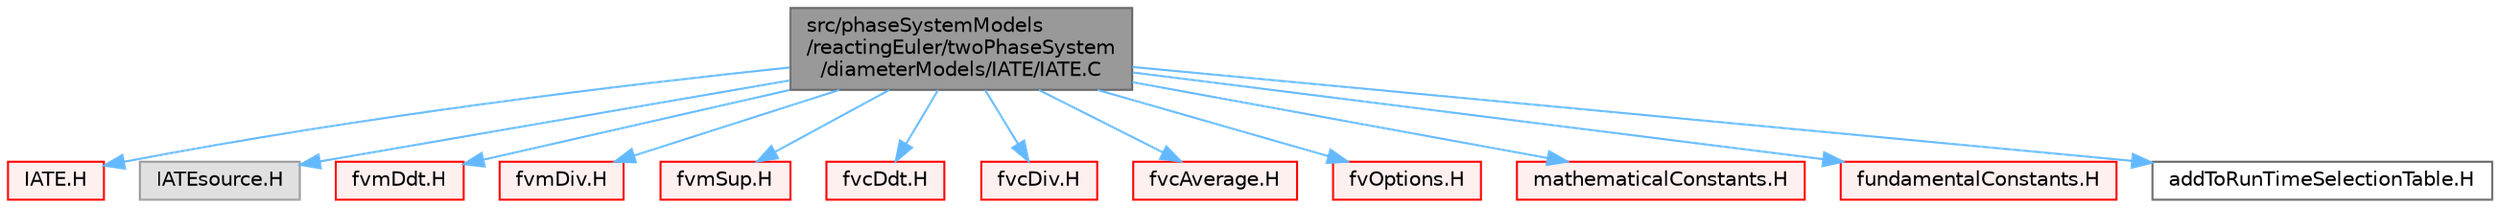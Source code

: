 digraph "src/phaseSystemModels/reactingEuler/twoPhaseSystem/diameterModels/IATE/IATE.C"
{
 // LATEX_PDF_SIZE
  bgcolor="transparent";
  edge [fontname=Helvetica,fontsize=10,labelfontname=Helvetica,labelfontsize=10];
  node [fontname=Helvetica,fontsize=10,shape=box,height=0.2,width=0.4];
  Node1 [id="Node000001",label="src/phaseSystemModels\l/reactingEuler/twoPhaseSystem\l/diameterModels/IATE/IATE.C",height=0.2,width=0.4,color="gray40", fillcolor="grey60", style="filled", fontcolor="black",tooltip=" "];
  Node1 -> Node2 [id="edge1_Node000001_Node000002",color="steelblue1",style="solid",tooltip=" "];
  Node2 [id="Node000002",label="IATE.H",height=0.2,width=0.4,color="red", fillcolor="#FFF0F0", style="filled",URL="$reactingEuler_2twoPhaseSystem_2diameterModels_2IATE_2IATE_8H.html",tooltip=" "];
  Node1 -> Node4 [id="edge2_Node000001_Node000004",color="steelblue1",style="solid",tooltip=" "];
  Node4 [id="Node000004",label="IATEsource.H",height=0.2,width=0.4,color="grey60", fillcolor="#E0E0E0", style="filled",tooltip=" "];
  Node1 -> Node5 [id="edge3_Node000001_Node000005",color="steelblue1",style="solid",tooltip=" "];
  Node5 [id="Node000005",label="fvmDdt.H",height=0.2,width=0.4,color="red", fillcolor="#FFF0F0", style="filled",URL="$fvmDdt_8H.html",tooltip="Calculate the matrix for the first temporal derivative."];
  Node1 -> Node398 [id="edge4_Node000001_Node000398",color="steelblue1",style="solid",tooltip=" "];
  Node398 [id="Node000398",label="fvmDiv.H",height=0.2,width=0.4,color="red", fillcolor="#FFF0F0", style="filled",URL="$fvmDiv_8H.html",tooltip="Calculate the matrix for the divergence of the given field and flux."];
  Node1 -> Node400 [id="edge5_Node000001_Node000400",color="steelblue1",style="solid",tooltip=" "];
  Node400 [id="Node000400",label="fvmSup.H",height=0.2,width=0.4,color="red", fillcolor="#FFF0F0", style="filled",URL="$fvmSup_8H.html",tooltip="Calculate the finiteVolume matrix for implicit and explicit sources."];
  Node1 -> Node403 [id="edge6_Node000001_Node000403",color="steelblue1",style="solid",tooltip=" "];
  Node403 [id="Node000403",label="fvcDdt.H",height=0.2,width=0.4,color="red", fillcolor="#FFF0F0", style="filled",URL="$fvcDdt_8H.html",tooltip="Calculate the first temporal derivative."];
  Node1 -> Node407 [id="edge7_Node000001_Node000407",color="steelblue1",style="solid",tooltip=" "];
  Node407 [id="Node000407",label="fvcDiv.H",height=0.2,width=0.4,color="red", fillcolor="#FFF0F0", style="filled",URL="$fvcDiv_8H.html",tooltip="Calculate the divergence of the given field."];
  Node1 -> Node408 [id="edge8_Node000001_Node000408",color="steelblue1",style="solid",tooltip=" "];
  Node408 [id="Node000408",label="fvcAverage.H",height=0.2,width=0.4,color="red", fillcolor="#FFF0F0", style="filled",URL="$fvcAverage_8H.html",tooltip="Area-weighted average a surfaceField creating a volField."];
  Node1 -> Node409 [id="edge9_Node000001_Node000409",color="steelblue1",style="solid",tooltip=" "];
  Node409 [id="Node000409",label="fvOptions.H",height=0.2,width=0.4,color="red", fillcolor="#FFF0F0", style="filled",URL="$fvOptions_8H.html",tooltip=" "];
  Node1 -> Node418 [id="edge10_Node000001_Node000418",color="steelblue1",style="solid",tooltip=" "];
  Node418 [id="Node000418",label="mathematicalConstants.H",height=0.2,width=0.4,color="red", fillcolor="#FFF0F0", style="filled",URL="$mathematicalConstants_8H.html",tooltip=" "];
  Node1 -> Node419 [id="edge11_Node000001_Node000419",color="steelblue1",style="solid",tooltip=" "];
  Node419 [id="Node000419",label="fundamentalConstants.H",height=0.2,width=0.4,color="red", fillcolor="#FFF0F0", style="filled",URL="$fundamentalConstants_8H.html",tooltip="Fundamental dimensioned constants."];
  Node1 -> Node420 [id="edge12_Node000001_Node000420",color="steelblue1",style="solid",tooltip=" "];
  Node420 [id="Node000420",label="addToRunTimeSelectionTable.H",height=0.2,width=0.4,color="grey40", fillcolor="white", style="filled",URL="$addToRunTimeSelectionTable_8H.html",tooltip="Macros for easy insertion into run-time selection tables."];
}
